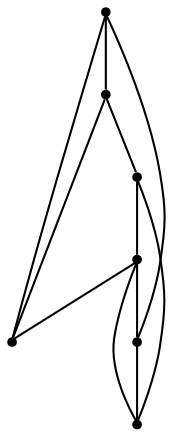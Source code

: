 graph {
  node [shape=point,comment="{\"directed\":false,\"doi\":\"10.1007/978-3-642-18469-7_18\",\"figure\":\"5 (2)\"}"]

  v0 [pos="1684.9123871891532,837.0796447525079"]
  v1 [pos="1684.9123871891532,752.5993532834589"]
  v2 [pos="1630.5080855766787,794.8393718411082"]
  v3 [pos="1534.7206982343962,638.935275598829"]
  v4 [pos="1534.7206982343962,950.7434680833878"]
  v5 [pos="1378.7127406206046,794.8393718411082"]
  v6 [pos="1534.7206982343962,794.8393718411083"]

  v0 -- v1 [id="-1",pos="1684.9123871891532,837.0796447525079 1695.9454587467274,826.5070496024698 1702.826111601569,811.4755060377769 1702.826111601569,794.8394990179834 1702.826111601569,778.4493884860177 1696.1497136125793,763.6220273941502 1684.9123871891532,752.5993532834589"]
  v5 -- v6 [id="-2",pos="1378.7127406206046,794.8393718411082 1534.7206982343962,794.8393718411083 1534.7206982343962,794.8393718411083 1534.7206982343962,794.8393718411083"]
  v6 -- v4 [id="-3",pos="1534.7206982343962,794.8393718411083 1534.7206982343962,950.7434680833878 1534.7206982343962,950.7434680833878 1534.7206982343962,950.7434680833878"]
  v6 -- v2 [id="-4",pos="1534.7206982343962,794.8393718411083 1630.5080855766787,794.8393718411082 1630.5080855766787,794.8393718411082 1630.5080855766787,794.8393718411082"]
  v3 -- v6 [id="-5",pos="1534.7206982343962,638.935275598829 1534.7206982343962,794.8393718411083 1534.7206982343962,794.8393718411083 1534.7206982343962,794.8393718411083"]
  v1 -- v3 [id="-12",pos="1684.9123871891532,752.5993532834589 1688.0389501450736,744.1731222529302 1689.0730778957984,735.9050992549115 1689.0730778957984,727.3912433575025 1689.0730778957984,670.4112978095533 1642.8474656291155,624.2164599697807 1585.8253611167704,624.2164599697807 1567.3684842012663,624.2164599697807 1550.0458899146338,629.0589102510219 1534.7206982343962,638.935275598829"]
  v5 -- v3 [id="-13",pos="1378.7127406206046,794.8393718411082 1367.9831561604387,778.4202013932035 1362.3701560898662,758.7503900200946 1362.3701560898662,737.7720557800287 1362.3701560898662,674.1660678672888 1413.9710437608219,622.5995331809293 1477.619405192284,622.5995331809293 1498.6576563750418,622.5995331809293 1518.382186074815,628.2337230975327 1534.7206982343962,638.935275598829"]
  v4 -- v5 [id="-14",pos="1534.7206982343962,950.7434680833878 1518.382186074815,961.4368812646835 1498.6576563750418,967.0752680181622 1477.619405192284,967.0752680181622 1413.9710437608219,967.0752680181622 1362.3701560898662,915.5129301686778 1362.3701560898662,851.9027454190627 1362.3701560898662,830.9244111789968 1367.9831561604387,811.254599805888 1378.7127406206046,794.8393718411082"]
  v2 -- v0 [id="-15",pos="1630.5080855766787,794.8393718411082 1634.4196935193436,801.5947530877821 1639.2528345133173,807.9665688794317 1645.0368741724913,813.7466942601069 1656.5255422532744,825.2276502398895 1670.3119184978943,832.9914169285015 1684.9123871891532,837.0796447525079"]
  v1 -- v2 [id="-16",pos="1684.9123871891532,752.5993532834589 1670.3075916035398,756.6875811074652 1656.5254149916757,764.4512842076397 1645.0367469108926,775.9323037758599 1639.2528345133173,781.712429156535 1634.4196935193436,788.0800481113093 1630.5080855766787,794.8393718411082"]
  v4 -- v0 [id="-18",pos="1534.7206982343962,950.7434680833878 1550.0458899146338,960.6201513733823 1567.3684842012663,965.4626016546235 1585.8253611167704,965.4626016546235 1642.8474656291155,965.4626016546235 1689.0730778957984,919.2677002264134 1689.0730778957984,862.2878182669017 1689.0730778957984,853.7739623694927 1688.0389501450736,845.505939371474 1684.9123871891532,837.0796447525079"]
}